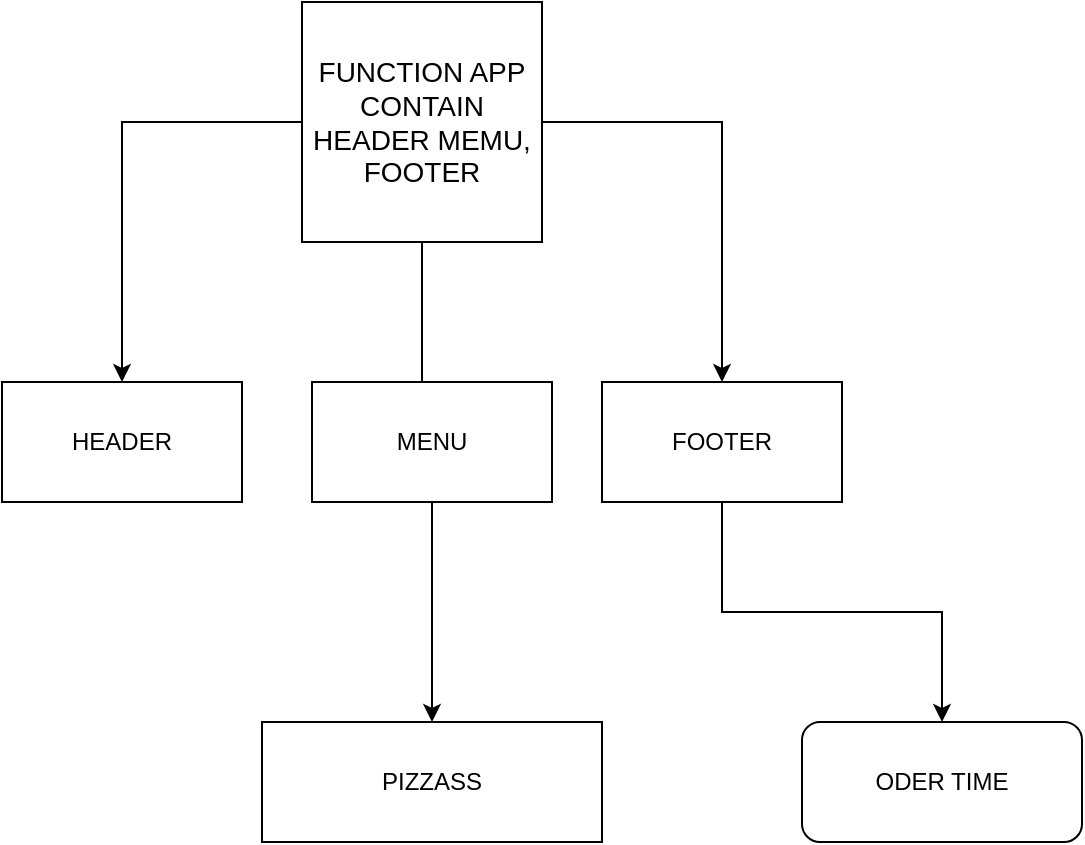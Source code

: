 <mxfile version="21.6.6" type="github">
  <diagram name="Page-1" id="25feiWja0RfKBUPwNDnd">
    <mxGraphModel dx="880" dy="1546" grid="1" gridSize="10" guides="1" tooltips="1" connect="1" arrows="1" fold="1" page="1" pageScale="1" pageWidth="850" pageHeight="1100" math="0" shadow="0">
      <root>
        <mxCell id="0" />
        <mxCell id="1" parent="0" />
        <mxCell id="m6tW4XZXjFAT17lAM_zO-5" style="edgeStyle=orthogonalEdgeStyle;rounded=0;orthogonalLoop=1;jettySize=auto;html=1;" edge="1" parent="1" source="m6tW4XZXjFAT17lAM_zO-1">
          <mxGeometry relative="1" as="geometry">
            <mxPoint x="380" y="-790" as="targetPoint" />
          </mxGeometry>
        </mxCell>
        <mxCell id="m6tW4XZXjFAT17lAM_zO-10" style="edgeStyle=orthogonalEdgeStyle;rounded=0;orthogonalLoop=1;jettySize=auto;html=1;entryX=0.5;entryY=0;entryDx=0;entryDy=0;" edge="1" parent="1" source="m6tW4XZXjFAT17lAM_zO-1" target="m6tW4XZXjFAT17lAM_zO-7">
          <mxGeometry relative="1" as="geometry" />
        </mxCell>
        <mxCell id="m6tW4XZXjFAT17lAM_zO-11" style="edgeStyle=orthogonalEdgeStyle;rounded=0;orthogonalLoop=1;jettySize=auto;html=1;entryX=0.5;entryY=0;entryDx=0;entryDy=0;" edge="1" parent="1" source="m6tW4XZXjFAT17lAM_zO-1" target="m6tW4XZXjFAT17lAM_zO-9">
          <mxGeometry relative="1" as="geometry">
            <mxPoint x="530" y="-930" as="targetPoint" />
          </mxGeometry>
        </mxCell>
        <mxCell id="m6tW4XZXjFAT17lAM_zO-1" value="&lt;span style=&quot;font-size: 14px;&quot;&gt;FUNCTION APP CONTAIN HEADER MEMU, FOOTER&lt;/span&gt;" style="whiteSpace=wrap;html=1;aspect=fixed;" vertex="1" parent="1">
          <mxGeometry x="320" y="-990" width="120" height="120" as="geometry" />
        </mxCell>
        <mxCell id="m6tW4XZXjFAT17lAM_zO-7" value="HEADER" style="rounded=0;whiteSpace=wrap;html=1;" vertex="1" parent="1">
          <mxGeometry x="170" y="-800" width="120" height="60" as="geometry" />
        </mxCell>
        <mxCell id="m6tW4XZXjFAT17lAM_zO-14" style="edgeStyle=orthogonalEdgeStyle;rounded=0;orthogonalLoop=1;jettySize=auto;html=1;" edge="1" parent="1" source="m6tW4XZXjFAT17lAM_zO-8">
          <mxGeometry relative="1" as="geometry">
            <mxPoint x="385" y="-630" as="targetPoint" />
          </mxGeometry>
        </mxCell>
        <mxCell id="m6tW4XZXjFAT17lAM_zO-8" value="MENU" style="rounded=0;whiteSpace=wrap;html=1;" vertex="1" parent="1">
          <mxGeometry x="325" y="-800" width="120" height="60" as="geometry" />
        </mxCell>
        <mxCell id="m6tW4XZXjFAT17lAM_zO-16" style="edgeStyle=orthogonalEdgeStyle;rounded=0;orthogonalLoop=1;jettySize=auto;html=1;" edge="1" parent="1" source="m6tW4XZXjFAT17lAM_zO-9" target="m6tW4XZXjFAT17lAM_zO-17">
          <mxGeometry relative="1" as="geometry">
            <mxPoint x="660" y="-650" as="targetPoint" />
          </mxGeometry>
        </mxCell>
        <mxCell id="m6tW4XZXjFAT17lAM_zO-9" value="FOOTER" style="rounded=0;whiteSpace=wrap;html=1;" vertex="1" parent="1">
          <mxGeometry x="470" y="-800" width="120" height="60" as="geometry" />
        </mxCell>
        <mxCell id="m6tW4XZXjFAT17lAM_zO-15" value="PIZZASS" style="rounded=0;whiteSpace=wrap;html=1;" vertex="1" parent="1">
          <mxGeometry x="300" y="-630" width="170" height="60" as="geometry" />
        </mxCell>
        <mxCell id="m6tW4XZXjFAT17lAM_zO-17" value="ODER TIME" style="rounded=1;whiteSpace=wrap;html=1;" vertex="1" parent="1">
          <mxGeometry x="570" y="-630" width="140" height="60" as="geometry" />
        </mxCell>
      </root>
    </mxGraphModel>
  </diagram>
</mxfile>
